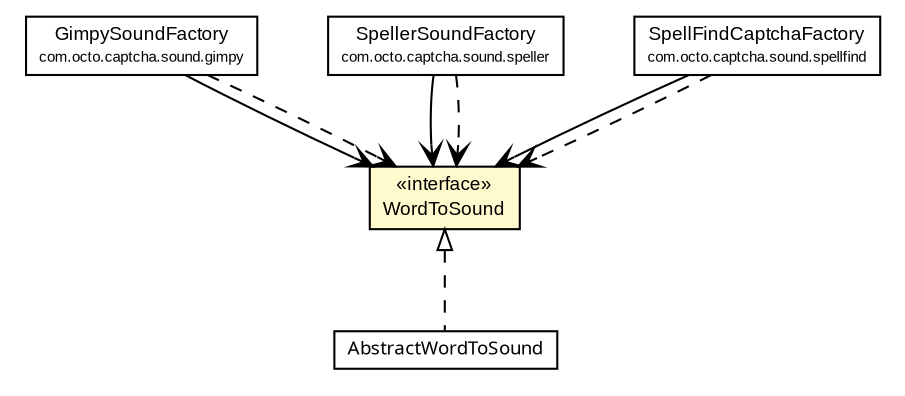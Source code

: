 #!/usr/local/bin/dot
#
# Class diagram 
# Generated by UmlGraph version 4.6 (http://www.spinellis.gr/sw/umlgraph)
#

digraph G {
	edge [fontname="arial",fontsize=10,labelfontname="arial",labelfontsize=10];
	node [fontname="arial",fontsize=10,shape=plaintext];
	// com.octo.captcha.component.sound.wordtosound.WordToSound
	c11271 [label=<<table border="0" cellborder="1" cellspacing="0" cellpadding="2" port="p" bgcolor="lemonChiffon" href="./WordToSound.html">
		<tr><td><table border="0" cellspacing="0" cellpadding="1">
			<tr><td> &laquo;interface&raquo; </td></tr>
			<tr><td> WordToSound </td></tr>
		</table></td></tr>
		</table>>, fontname="arial", fontcolor="black", fontsize=9.0];
	// com.octo.captcha.component.sound.wordtosound.AbstractWordToSound
	c11272 [label=<<table border="0" cellborder="1" cellspacing="0" cellpadding="2" port="p" href="./AbstractWordToSound.html">
		<tr><td><table border="0" cellspacing="0" cellpadding="1">
			<tr><td><font face="ariali"> AbstractWordToSound </font></td></tr>
		</table></td></tr>
		</table>>, fontname="arial", fontcolor="black", fontsize=9.0];
	// com.octo.captcha.sound.gimpy.GimpySoundFactory
	c11341 [label=<<table border="0" cellborder="1" cellspacing="0" cellpadding="2" port="p" href="../../../sound/gimpy/GimpySoundFactory.html">
		<tr><td><table border="0" cellspacing="0" cellpadding="1">
			<tr><td> GimpySoundFactory </td></tr>
			<tr><td><font point-size="7.0"> com.octo.captcha.sound.gimpy </font></td></tr>
		</table></td></tr>
		</table>>, fontname="arial", fontcolor="black", fontsize=9.0];
	// com.octo.captcha.sound.speller.SpellerSoundFactory
	c11345 [label=<<table border="0" cellborder="1" cellspacing="0" cellpadding="2" port="p" href="../../../sound/speller/SpellerSoundFactory.html">
		<tr><td><table border="0" cellspacing="0" cellpadding="1">
			<tr><td> SpellerSoundFactory </td></tr>
			<tr><td><font point-size="7.0"> com.octo.captcha.sound.speller </font></td></tr>
		</table></td></tr>
		</table>>, fontname="arial", fontcolor="black", fontsize=9.0];
	// com.octo.captcha.sound.spellfind.SpellFindCaptchaFactory
	c11347 [label=<<table border="0" cellborder="1" cellspacing="0" cellpadding="2" port="p" href="../../../sound/spellfind/SpellFindCaptchaFactory.html">
		<tr><td><table border="0" cellspacing="0" cellpadding="1">
			<tr><td> SpellFindCaptchaFactory </td></tr>
			<tr><td><font point-size="7.0"> com.octo.captcha.sound.spellfind </font></td></tr>
		</table></td></tr>
		</table>>, fontname="arial", fontcolor="black", fontsize=9.0];
	//com.octo.captcha.component.sound.wordtosound.AbstractWordToSound implements com.octo.captcha.component.sound.wordtosound.WordToSound
	c11271:p -> c11272:p [dir=back,arrowtail=empty,style=dashed];
	// com.octo.captcha.sound.gimpy.GimpySoundFactory NAVASSOC com.octo.captcha.component.sound.wordtosound.WordToSound
	c11341:p -> c11271:p [taillabel="", label="", headlabel="", fontname="arial", fontcolor="black", fontsize=10.0, color="black", arrowhead=open];
	// com.octo.captcha.sound.speller.SpellerSoundFactory NAVASSOC com.octo.captcha.component.sound.wordtosound.WordToSound
	c11345:p -> c11271:p [taillabel="", label="", headlabel="", fontname="arial", fontcolor="black", fontsize=10.0, color="black", arrowhead=open];
	// com.octo.captcha.sound.spellfind.SpellFindCaptchaFactory NAVASSOC com.octo.captcha.component.sound.wordtosound.WordToSound
	c11347:p -> c11271:p [taillabel="", label="", headlabel="", fontname="arial", fontcolor="black", fontsize=10.0, color="black", arrowhead=open];
	// com.octo.captcha.sound.gimpy.GimpySoundFactory DEPEND com.octo.captcha.component.sound.wordtosound.WordToSound
	c11341:p -> c11271:p [taillabel="", label="", headlabel="", fontname="arial", fontcolor="black", fontsize=10.0, color="black", arrowhead=open, style=dashed];
	// com.octo.captcha.sound.speller.SpellerSoundFactory DEPEND com.octo.captcha.component.sound.wordtosound.WordToSound
	c11345:p -> c11271:p [taillabel="", label="", headlabel="", fontname="arial", fontcolor="black", fontsize=10.0, color="black", arrowhead=open, style=dashed];
	// com.octo.captcha.sound.spellfind.SpellFindCaptchaFactory DEPEND com.octo.captcha.component.sound.wordtosound.WordToSound
	c11347:p -> c11271:p [taillabel="", label="", headlabel="", fontname="arial", fontcolor="black", fontsize=10.0, color="black", arrowhead=open, style=dashed];
}

